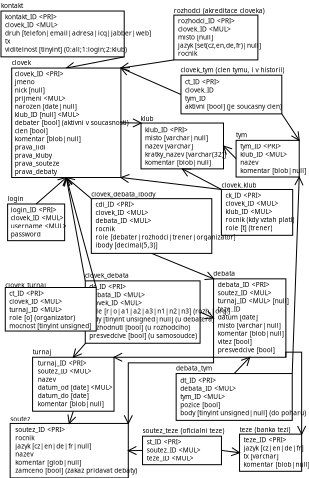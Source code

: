 <?xml version="1.0" encoding="UTF-8"?>
<dia:diagram xmlns:dia="http://www.lysator.liu.se/~alla/dia/">
  <dia:layer name="Background" visible="true">
    <dia:object type="Standard - Line" version="0" id="O0">
      <dia:attribute name="obj_pos">
        <dia:point val="3.325,4.8"/>
      </dia:attribute>
      <dia:attribute name="obj_bb">
        <dia:rectangle val="-2.898,1.468;3.325,4.8"/>
      </dia:attribute>
      <dia:attribute name="conn_endpoints">
        <dia:point val="3.325,4.8"/>
        <dia:point val="-2.575,2.2"/>
      </dia:attribute>
      <dia:attribute name="numcp">
        <dia:int val="1"/>
      </dia:attribute>
      <dia:attribute name="line_width">
        <dia:real val="0"/>
      </dia:attribute>
      <dia:attribute name="end_arrow">
        <dia:enum val="1"/>
      </dia:attribute>
      <dia:attribute name="end_arrow_length">
        <dia:real val="0.8"/>
      </dia:attribute>
      <dia:attribute name="end_arrow_width">
        <dia:real val="0.8"/>
      </dia:attribute>
      <dia:connections>
        <dia:connection handle="0" to="O49" connection="3"/>
        <dia:connection handle="1" to="O69" connection="2"/>
      </dia:connections>
    </dia:object>
    <dia:group>
      <dia:object type="Standard - Text" version="0" id="O1">
        <dia:attribute name="obj_pos">
          <dia:point val="6.5,22.6"/>
        </dia:attribute>
        <dia:attribute name="obj_bb">
          <dia:rectangle val="6.5,22;8.75,22.95"/>
        </dia:attribute>
        <dia:attribute name="text">
          <dia:composite type="text">
            <dia:attribute name="string">
              <dia:string>#debata#</dia:string>
            </dia:attribute>
            <dia:attribute name="font">
              <dia:font family="sans" style="0" name="Helvetica"/>
            </dia:attribute>
            <dia:attribute name="height">
              <dia:real val="0.8"/>
            </dia:attribute>
            <dia:attribute name="pos">
              <dia:point val="6.5,22.6"/>
            </dia:attribute>
            <dia:attribute name="color">
              <dia:color val="#000000"/>
            </dia:attribute>
            <dia:attribute name="alignment">
              <dia:enum val="0"/>
            </dia:attribute>
          </dia:composite>
        </dia:attribute>
      </dia:object>
      <dia:object type="Standard - Box" version="0" id="O2">
        <dia:attribute name="obj_pos">
          <dia:point val="6.525,22.9"/>
        </dia:attribute>
        <dia:attribute name="obj_bb">
          <dia:rectangle val="6.5,22.875;13.65,30.625"/>
        </dia:attribute>
        <dia:attribute name="elem_corner">
          <dia:point val="6.525,22.9"/>
        </dia:attribute>
        <dia:attribute name="elem_width">
          <dia:real val="7.1"/>
        </dia:attribute>
        <dia:attribute name="elem_height">
          <dia:real val="7.7"/>
        </dia:attribute>
        <dia:attribute name="border_width">
          <dia:real val="0.05"/>
        </dia:attribute>
        <dia:attribute name="show_background">
          <dia:boolean val="true"/>
        </dia:attribute>
      </dia:object>
      <dia:object type="Standard - Text" version="0" id="O3">
        <dia:attribute name="obj_pos">
          <dia:point val="6.5,24"/>
        </dia:attribute>
        <dia:attribute name="obj_bb">
          <dia:rectangle val="6.5,23.4;6.5,24.35"/>
        </dia:attribute>
        <dia:attribute name="text">
          <dia:composite type="text">
            <dia:attribute name="string">
              <dia:string>##</dia:string>
            </dia:attribute>
            <dia:attribute name="font">
              <dia:font family="sans" style="0" name="Helvetica"/>
            </dia:attribute>
            <dia:attribute name="height">
              <dia:real val="0.8"/>
            </dia:attribute>
            <dia:attribute name="pos">
              <dia:point val="6.5,24"/>
            </dia:attribute>
            <dia:attribute name="color">
              <dia:color val="#000000"/>
            </dia:attribute>
            <dia:attribute name="alignment">
              <dia:enum val="0"/>
            </dia:attribute>
          </dia:composite>
        </dia:attribute>
      </dia:object>
      <dia:object type="Standard - Text" version="0" id="O4">
        <dia:attribute name="obj_pos">
          <dia:point val="6.925,23.7"/>
        </dia:attribute>
        <dia:attribute name="obj_bb">
          <dia:rectangle val="6.925,23.1;13.925,30.45"/>
        </dia:attribute>
        <dia:attribute name="text">
          <dia:composite type="text">
            <dia:attribute name="string">
              <dia:string>#debata_ID &lt;PRI&gt;
soutez_ID &lt;MUL&gt;
turnaj_ID &lt;MUL&gt; [null]
teze_ID
datum [date]
misto [varchar|null]
komentar [blob|null]
vitez [bool]
presvedcive [bool]#</dia:string>
            </dia:attribute>
            <dia:attribute name="font">
              <dia:font family="sans" style="0" name="Helvetica"/>
            </dia:attribute>
            <dia:attribute name="height">
              <dia:real val="0.8"/>
            </dia:attribute>
            <dia:attribute name="pos">
              <dia:point val="6.925,23.7"/>
            </dia:attribute>
            <dia:attribute name="color">
              <dia:color val="#000000"/>
            </dia:attribute>
            <dia:attribute name="alignment">
              <dia:enum val="0"/>
            </dia:attribute>
          </dia:composite>
        </dia:attribute>
      </dia:object>
    </dia:group>
    <dia:object type="Standard - Line" version="0" id="O5">
      <dia:attribute name="obj_pos">
        <dia:point val="-6.075,23.1"/>
      </dia:attribute>
      <dia:attribute name="obj_bb">
        <dia:rectangle val="-8.724,12.806;-6.075,23.1"/>
      </dia:attribute>
      <dia:attribute name="conn_endpoints">
        <dia:point val="-6.075,23.1"/>
        <dia:point val="-7.938,12.95"/>
      </dia:attribute>
      <dia:attribute name="numcp">
        <dia:int val="1"/>
      </dia:attribute>
      <dia:attribute name="line_width">
        <dia:real val="0"/>
      </dia:attribute>
      <dia:attribute name="end_arrow">
        <dia:enum val="1"/>
      </dia:attribute>
      <dia:attribute name="end_arrow_length">
        <dia:real val="0.8"/>
      </dia:attribute>
      <dia:attribute name="end_arrow_width">
        <dia:real val="0.8"/>
      </dia:attribute>
      <dia:connections>
        <dia:connection handle="0" to="O53" connection="0"/>
        <dia:connection handle="1" to="O69" connection="6"/>
      </dia:connections>
    </dia:object>
    <dia:object type="Standard - Line" version="0" id="O6">
      <dia:attribute name="obj_pos">
        <dia:point val="5.2,26.163"/>
      </dia:attribute>
      <dia:attribute name="obj_bb">
        <dia:rectangle val="5.2,26.019;6.849,27.481"/>
      </dia:attribute>
      <dia:attribute name="conn_endpoints">
        <dia:point val="5.2,26.163"/>
        <dia:point val="6.525,26.75"/>
      </dia:attribute>
      <dia:attribute name="numcp">
        <dia:int val="1"/>
      </dia:attribute>
      <dia:attribute name="line_width">
        <dia:real val="0"/>
      </dia:attribute>
      <dia:attribute name="end_arrow">
        <dia:enum val="1"/>
      </dia:attribute>
      <dia:attribute name="end_arrow_length">
        <dia:real val="0.8"/>
      </dia:attribute>
      <dia:attribute name="end_arrow_width">
        <dia:real val="0.8"/>
      </dia:attribute>
      <dia:connections>
        <dia:connection handle="0" to="O53" connection="4"/>
        <dia:connection handle="1" to="O2" connection="3"/>
      </dia:connections>
    </dia:object>
    <dia:object type="Standard - Line" version="0" id="O7">
      <dia:attribute name="obj_pos">
        <dia:point val="8.55,32.2"/>
      </dia:attribute>
      <dia:attribute name="obj_bb">
        <dia:rectangle val="8.55,30.048;10.654,32.2"/>
      </dia:attribute>
      <dia:attribute name="conn_endpoints">
        <dia:point val="8.55,32.2"/>
        <dia:point val="10.075,30.6"/>
      </dia:attribute>
      <dia:attribute name="numcp">
        <dia:int val="1"/>
      </dia:attribute>
      <dia:attribute name="line_width">
        <dia:real val="0"/>
      </dia:attribute>
      <dia:attribute name="end_arrow">
        <dia:enum val="1"/>
      </dia:attribute>
      <dia:attribute name="end_arrow_length">
        <dia:real val="0.8"/>
      </dia:attribute>
      <dia:attribute name="end_arrow_width">
        <dia:real val="0.8"/>
      </dia:attribute>
      <dia:connections>
        <dia:connection handle="0" to="O56" connection="1"/>
        <dia:connection handle="1" to="O2" connection="6"/>
      </dia:connections>
    </dia:object>
    <dia:group>
      <dia:object type="Standard - Text" version="0" id="O8">
        <dia:attribute name="obj_pos">
          <dia:point val="-0.65,7.4"/>
        </dia:attribute>
        <dia:attribute name="obj_bb">
          <dia:rectangle val="-0.65,6.8;0.65,7.75"/>
        </dia:attribute>
        <dia:attribute name="text">
          <dia:composite type="text">
            <dia:attribute name="string">
              <dia:string>#klub#</dia:string>
            </dia:attribute>
            <dia:attribute name="font">
              <dia:font family="sans" style="0" name="Helvetica"/>
            </dia:attribute>
            <dia:attribute name="height">
              <dia:real val="0.8"/>
            </dia:attribute>
            <dia:attribute name="pos">
              <dia:point val="-0.65,7.4"/>
            </dia:attribute>
            <dia:attribute name="color">
              <dia:color val="#000000"/>
            </dia:attribute>
            <dia:attribute name="alignment">
              <dia:enum val="0"/>
            </dia:attribute>
          </dia:composite>
        </dia:attribute>
      </dia:object>
      <dia:object type="Standard - Box" version="0" id="O9">
        <dia:attribute name="obj_pos">
          <dia:point val="-0.6,7.6"/>
        </dia:attribute>
        <dia:attribute name="obj_bb">
          <dia:rectangle val="-0.625,7.575;7.525,12.125"/>
        </dia:attribute>
        <dia:attribute name="elem_corner">
          <dia:point val="-0.6,7.6"/>
        </dia:attribute>
        <dia:attribute name="elem_width">
          <dia:real val="8.1"/>
        </dia:attribute>
        <dia:attribute name="elem_height">
          <dia:real val="4.5"/>
        </dia:attribute>
        <dia:attribute name="border_width">
          <dia:real val="0.05"/>
        </dia:attribute>
        <dia:attribute name="show_background">
          <dia:boolean val="true"/>
        </dia:attribute>
      </dia:object>
      <dia:object type="Standard - Text" version="0" id="O10">
        <dia:attribute name="obj_pos">
          <dia:point val="-0.2,8.5"/>
        </dia:attribute>
        <dia:attribute name="obj_bb">
          <dia:rectangle val="-0.2,7.9;8.1,12.05"/>
        </dia:attribute>
        <dia:attribute name="text">
          <dia:composite type="text">
            <dia:attribute name="string">
              <dia:string>#klub_ID &lt;PRI&gt;
misto [varchar|null]
nazev [varchar]
kratky_nazev [varchar(32)]
komentar [blob|null]#</dia:string>
            </dia:attribute>
            <dia:attribute name="font">
              <dia:font family="sans" style="0" name="Helvetica"/>
            </dia:attribute>
            <dia:attribute name="height">
              <dia:real val="0.8"/>
            </dia:attribute>
            <dia:attribute name="pos">
              <dia:point val="-0.2,8.5"/>
            </dia:attribute>
            <dia:attribute name="color">
              <dia:color val="#000000"/>
            </dia:attribute>
            <dia:attribute name="alignment">
              <dia:enum val="0"/>
            </dia:attribute>
          </dia:composite>
        </dia:attribute>
      </dia:object>
    </dia:group>
    <dia:object type="Standard - Line" version="0" id="O11">
      <dia:attribute name="obj_pos">
        <dia:point val="-2.575,7.575"/>
      </dia:attribute>
      <dia:attribute name="obj_bb">
        <dia:rectangle val="-2.575,6.8;-0.59,8.4"/>
      </dia:attribute>
      <dia:attribute name="conn_endpoints">
        <dia:point val="-2.575,7.575"/>
        <dia:point val="-0.6,7.6"/>
      </dia:attribute>
      <dia:attribute name="numcp">
        <dia:int val="1"/>
      </dia:attribute>
      <dia:attribute name="line_width">
        <dia:real val="0"/>
      </dia:attribute>
      <dia:attribute name="end_arrow">
        <dia:enum val="1"/>
      </dia:attribute>
      <dia:attribute name="end_arrow_length">
        <dia:real val="0.8"/>
      </dia:attribute>
      <dia:attribute name="end_arrow_width">
        <dia:real val="0.8"/>
      </dia:attribute>
      <dia:connections>
        <dia:connection handle="0" to="O69" connection="4"/>
        <dia:connection handle="1" to="O9" connection="0"/>
      </dia:connections>
    </dia:object>
    <dia:group>
      <dia:object type="Standard - Text" version="0" id="O12">
        <dia:attribute name="obj_pos">
          <dia:point val="2.625,-3.2"/>
        </dia:attribute>
        <dia:attribute name="obj_bb">
          <dia:rectangle val="2.625,-3.8;11.825,-2.85"/>
        </dia:attribute>
        <dia:attribute name="text">
          <dia:composite type="text">
            <dia:attribute name="string">
              <dia:string>#rozhodci (akreditace cloveka)#</dia:string>
            </dia:attribute>
            <dia:attribute name="font">
              <dia:font family="sans" style="0" name="Helvetica"/>
            </dia:attribute>
            <dia:attribute name="height">
              <dia:real val="0.8"/>
            </dia:attribute>
            <dia:attribute name="pos">
              <dia:point val="2.625,-3.2"/>
            </dia:attribute>
            <dia:attribute name="color">
              <dia:color val="#000000"/>
            </dia:attribute>
            <dia:attribute name="alignment">
              <dia:enum val="0"/>
            </dia:attribute>
          </dia:composite>
        </dia:attribute>
      </dia:object>
      <dia:object type="Standard - Box" version="0" id="O13">
        <dia:attribute name="obj_pos">
          <dia:point val="2.625,-3"/>
        </dia:attribute>
        <dia:attribute name="obj_bb">
          <dia:rectangle val="2.625,-3;10.875,1.4"/>
        </dia:attribute>
        <dia:attribute name="elem_corner">
          <dia:point val="2.625,-3"/>
        </dia:attribute>
        <dia:attribute name="elem_width">
          <dia:real val="8.25"/>
        </dia:attribute>
        <dia:attribute name="elem_height">
          <dia:real val="4.4"/>
        </dia:attribute>
        <dia:attribute name="border_width">
          <dia:real val="0"/>
        </dia:attribute>
        <dia:attribute name="show_background">
          <dia:boolean val="true"/>
        </dia:attribute>
      </dia:object>
      <dia:object type="Standard - Text" version="0" id="O14">
        <dia:attribute name="obj_pos">
          <dia:point val="3.025,-2.2"/>
        </dia:attribute>
        <dia:attribute name="obj_bb">
          <dia:rectangle val="3.025,-2.8;11.225,1.35"/>
        </dia:attribute>
        <dia:attribute name="text">
          <dia:composite type="text">
            <dia:attribute name="string">
              <dia:string>#rozhodci_ID &lt;PRI&gt;
clovek_ID &lt;MUL&gt;
misto [null]
jazyk [set(cz,en,de,fr)|null]
rocnik#</dia:string>
            </dia:attribute>
            <dia:attribute name="font">
              <dia:font family="sans" style="0" name="Helvetica"/>
            </dia:attribute>
            <dia:attribute name="height">
              <dia:real val="0.8"/>
            </dia:attribute>
            <dia:attribute name="pos">
              <dia:point val="3.025,-2.2"/>
            </dia:attribute>
            <dia:attribute name="color">
              <dia:color val="#000000"/>
            </dia:attribute>
            <dia:attribute name="alignment">
              <dia:enum val="0"/>
            </dia:attribute>
          </dia:composite>
        </dia:attribute>
      </dia:object>
    </dia:group>
    <dia:object type="Standard - Line" version="0" id="O15">
      <dia:attribute name="obj_pos">
        <dia:point val="2.625,1.4"/>
      </dia:attribute>
      <dia:attribute name="obj_bb">
        <dia:rectangle val="-2.697,1.4;2.625,2.991"/>
      </dia:attribute>
      <dia:attribute name="conn_endpoints">
        <dia:point val="2.625,1.4"/>
        <dia:point val="-2.575,2.2"/>
      </dia:attribute>
      <dia:attribute name="numcp">
        <dia:int val="1"/>
      </dia:attribute>
      <dia:attribute name="line_width">
        <dia:real val="0"/>
      </dia:attribute>
      <dia:attribute name="end_arrow">
        <dia:enum val="1"/>
      </dia:attribute>
      <dia:attribute name="end_arrow_length">
        <dia:real val="0.8"/>
      </dia:attribute>
      <dia:attribute name="end_arrow_width">
        <dia:real val="0.8"/>
      </dia:attribute>
      <dia:connections>
        <dia:connection handle="0" to="O13" connection="5"/>
        <dia:connection handle="1" to="O69" connection="2"/>
      </dia:connections>
    </dia:object>
    <dia:group>
      <dia:object type="Standard - Text" version="0" id="O16">
        <dia:attribute name="obj_pos">
          <dia:point val="-13.45,36.9"/>
        </dia:attribute>
        <dia:attribute name="obj_bb">
          <dia:rectangle val="-13.45,36.3;-11.4,37.25"/>
        </dia:attribute>
        <dia:attribute name="text">
          <dia:composite type="text">
            <dia:attribute name="string">
              <dia:string>#soutez#</dia:string>
            </dia:attribute>
            <dia:attribute name="font">
              <dia:font family="sans" style="0" name="Helvetica"/>
            </dia:attribute>
            <dia:attribute name="height">
              <dia:real val="0.8"/>
            </dia:attribute>
            <dia:attribute name="pos">
              <dia:point val="-13.45,36.9"/>
            </dia:attribute>
            <dia:attribute name="color">
              <dia:color val="#000000"/>
            </dia:attribute>
            <dia:attribute name="alignment">
              <dia:enum val="0"/>
            </dia:attribute>
          </dia:composite>
        </dia:attribute>
      </dia:object>
      <dia:object type="Standard - Box" version="0" id="O17">
        <dia:attribute name="obj_pos">
          <dia:point val="-13.45,37.1"/>
        </dia:attribute>
        <dia:attribute name="obj_bb">
          <dia:rectangle val="-13.45,37.1;-1.85,42.45"/>
        </dia:attribute>
        <dia:attribute name="elem_corner">
          <dia:point val="-13.45,37.1"/>
        </dia:attribute>
        <dia:attribute name="elem_width">
          <dia:real val="11.6"/>
        </dia:attribute>
        <dia:attribute name="elem_height">
          <dia:real val="5.35"/>
        </dia:attribute>
        <dia:attribute name="border_width">
          <dia:real val="0"/>
        </dia:attribute>
        <dia:attribute name="show_background">
          <dia:boolean val="true"/>
        </dia:attribute>
      </dia:object>
      <dia:object type="Standard - Text" version="0" id="O18">
        <dia:attribute name="obj_pos">
          <dia:point val="-12.95,37.95"/>
        </dia:attribute>
        <dia:attribute name="obj_bb">
          <dia:rectangle val="-12.95,37.35;-0.7,42.3"/>
        </dia:attribute>
        <dia:attribute name="text">
          <dia:composite type="text">
            <dia:attribute name="string">
              <dia:string>#soutez_ID &lt;PRI&gt;
rocnik
jazyk [cz|en|de|fr|null]
nazev
komentar [glob|null]
zamceno [bool] (zakaz pridavat debaty)#</dia:string>
            </dia:attribute>
            <dia:attribute name="font">
              <dia:font family="sans" style="0" name="Helvetica"/>
            </dia:attribute>
            <dia:attribute name="height">
              <dia:real val="0.8"/>
            </dia:attribute>
            <dia:attribute name="pos">
              <dia:point val="-12.95,37.95"/>
            </dia:attribute>
            <dia:attribute name="color">
              <dia:color val="#000000"/>
            </dia:attribute>
            <dia:attribute name="alignment">
              <dia:enum val="0"/>
            </dia:attribute>
          </dia:composite>
        </dia:attribute>
      </dia:object>
    </dia:group>
    <dia:object type="Standard - Line" version="0" id="O19">
      <dia:attribute name="obj_pos">
        <dia:point val="-0.45,39.75"/>
      </dia:attribute>
      <dia:attribute name="obj_bb">
        <dia:rectangle val="-1.864,38.975;-0.45,40.575"/>
      </dia:attribute>
      <dia:attribute name="conn_endpoints">
        <dia:point val="-0.45,39.75"/>
        <dia:point val="-1.85,39.775"/>
      </dia:attribute>
      <dia:attribute name="numcp">
        <dia:int val="1"/>
      </dia:attribute>
      <dia:attribute name="line_width">
        <dia:real val="0"/>
      </dia:attribute>
      <dia:attribute name="end_arrow">
        <dia:enum val="1"/>
      </dia:attribute>
      <dia:attribute name="end_arrow_length">
        <dia:real val="0.8"/>
      </dia:attribute>
      <dia:attribute name="end_arrow_width">
        <dia:real val="0.8"/>
      </dia:attribute>
      <dia:connections>
        <dia:connection handle="0" to="O47" connection="3"/>
        <dia:connection handle="1" to="O17" connection="4"/>
      </dia:connections>
    </dia:object>
    <dia:group>
      <dia:object type="Standard - Text" version="0" id="O20">
        <dia:attribute name="obj_pos">
          <dia:point val="9.075,37.95"/>
        </dia:attribute>
        <dia:attribute name="obj_bb">
          <dia:rectangle val="9.075,37.35;14.275,38.3"/>
        </dia:attribute>
        <dia:attribute name="text">
          <dia:composite type="text">
            <dia:attribute name="string">
              <dia:string>#teze (banka tezi)#</dia:string>
            </dia:attribute>
            <dia:attribute name="font">
              <dia:font family="sans" style="0" name="Helvetica"/>
            </dia:attribute>
            <dia:attribute name="height">
              <dia:real val="0.8"/>
            </dia:attribute>
            <dia:attribute name="pos">
              <dia:point val="9.075,37.95"/>
            </dia:attribute>
            <dia:attribute name="color">
              <dia:color val="#000000"/>
            </dia:attribute>
            <dia:attribute name="alignment">
              <dia:enum val="0"/>
            </dia:attribute>
          </dia:composite>
        </dia:attribute>
      </dia:object>
      <dia:object type="Standard - Box" version="0" id="O21">
        <dia:attribute name="obj_pos">
          <dia:point val="9.075,38.15"/>
        </dia:attribute>
        <dia:attribute name="obj_bb">
          <dia:rectangle val="9.075,38.15;15.175,41.8"/>
        </dia:attribute>
        <dia:attribute name="elem_corner">
          <dia:point val="9.075,38.15"/>
        </dia:attribute>
        <dia:attribute name="elem_width">
          <dia:real val="6.1"/>
        </dia:attribute>
        <dia:attribute name="elem_height">
          <dia:real val="3.65"/>
        </dia:attribute>
        <dia:attribute name="border_width">
          <dia:real val="0"/>
        </dia:attribute>
        <dia:attribute name="show_background">
          <dia:boolean val="true"/>
        </dia:attribute>
      </dia:object>
      <dia:object type="Standard - Text" version="0" id="O22">
        <dia:attribute name="obj_pos">
          <dia:point val="9.475,38.95"/>
        </dia:attribute>
        <dia:attribute name="obj_bb">
          <dia:rectangle val="9.475,38.35;15.825,41.7"/>
        </dia:attribute>
        <dia:attribute name="text">
          <dia:composite type="text">
            <dia:attribute name="string">
              <dia:string>#teze_ID &lt;PRI&gt;
jazyk [cz|en|de|fr]
tx [varchar]
komentar [blob|null]#</dia:string>
            </dia:attribute>
            <dia:attribute name="font">
              <dia:font family="sans" style="0" name="Helvetica"/>
            </dia:attribute>
            <dia:attribute name="height">
              <dia:real val="0.8"/>
            </dia:attribute>
            <dia:attribute name="pos">
              <dia:point val="9.475,38.95"/>
            </dia:attribute>
            <dia:attribute name="color">
              <dia:color val="#000000"/>
            </dia:attribute>
            <dia:attribute name="alignment">
              <dia:enum val="0"/>
            </dia:attribute>
          </dia:composite>
        </dia:attribute>
      </dia:object>
    </dia:group>
    <dia:object type="Standard - Line" version="0" id="O23">
      <dia:attribute name="obj_pos">
        <dia:point val="7.3,39.75"/>
      </dia:attribute>
      <dia:attribute name="obj_bb">
        <dia:rectangle val="7.3,39.181;9.176,40.769"/>
      </dia:attribute>
      <dia:attribute name="conn_endpoints">
        <dia:point val="7.3,39.75"/>
        <dia:point val="9.075,39.975"/>
      </dia:attribute>
      <dia:attribute name="numcp">
        <dia:int val="1"/>
      </dia:attribute>
      <dia:attribute name="line_width">
        <dia:real val="0"/>
      </dia:attribute>
      <dia:attribute name="end_arrow">
        <dia:enum val="1"/>
      </dia:attribute>
      <dia:attribute name="end_arrow_length">
        <dia:real val="0.8"/>
      </dia:attribute>
      <dia:attribute name="end_arrow_width">
        <dia:real val="0.8"/>
      </dia:attribute>
      <dia:connections>
        <dia:connection handle="0" to="O47" connection="4"/>
        <dia:connection handle="1" to="O21" connection="3"/>
      </dia:connections>
    </dia:object>
    <dia:group>
      <dia:object type="Standard - Text" version="0" id="O24">
        <dia:attribute name="obj_pos">
          <dia:point val="8.736,9"/>
        </dia:attribute>
        <dia:attribute name="obj_bb">
          <dia:rectangle val="8.736,8.4;9.836,9.35"/>
        </dia:attribute>
        <dia:attribute name="text">
          <dia:composite type="text">
            <dia:attribute name="string">
              <dia:string>#tym#</dia:string>
            </dia:attribute>
            <dia:attribute name="font">
              <dia:font family="sans" style="0" name="Helvetica"/>
            </dia:attribute>
            <dia:attribute name="height">
              <dia:real val="0.8"/>
            </dia:attribute>
            <dia:attribute name="pos">
              <dia:point val="8.736,9"/>
            </dia:attribute>
            <dia:attribute name="color">
              <dia:color val="#000000"/>
            </dia:attribute>
            <dia:attribute name="alignment">
              <dia:enum val="0"/>
            </dia:attribute>
          </dia:composite>
        </dia:attribute>
      </dia:object>
      <dia:object type="Standard - Box" version="0" id="O25">
        <dia:attribute name="obj_pos">
          <dia:point val="8.736,9.3"/>
        </dia:attribute>
        <dia:attribute name="obj_bb">
          <dia:rectangle val="8.736,9.3;14.936,12.9"/>
        </dia:attribute>
        <dia:attribute name="elem_corner">
          <dia:point val="8.736,9.3"/>
        </dia:attribute>
        <dia:attribute name="elem_width">
          <dia:real val="6.2"/>
        </dia:attribute>
        <dia:attribute name="elem_height">
          <dia:real val="3.6"/>
        </dia:attribute>
        <dia:attribute name="border_width">
          <dia:real val="0"/>
        </dia:attribute>
        <dia:attribute name="show_background">
          <dia:boolean val="true"/>
        </dia:attribute>
      </dia:object>
      <dia:object type="Standard - Text" version="0" id="O26">
        <dia:attribute name="obj_pos">
          <dia:point val="9.136,10.1"/>
        </dia:attribute>
        <dia:attribute name="obj_bb">
          <dia:rectangle val="9.136,9.5;15.486,12.85"/>
        </dia:attribute>
        <dia:attribute name="text">
          <dia:composite type="text">
            <dia:attribute name="string">
              <dia:string>#tym_ID &lt;PRI&gt;
klub_ID &lt;MUL&gt;
nazev
komentar [blob|null]#</dia:string>
            </dia:attribute>
            <dia:attribute name="font">
              <dia:font family="sans" style="0" name="Helvetica"/>
            </dia:attribute>
            <dia:attribute name="height">
              <dia:real val="0.8"/>
            </dia:attribute>
            <dia:attribute name="pos">
              <dia:point val="9.136,10.1"/>
            </dia:attribute>
            <dia:attribute name="color">
              <dia:color val="#000000"/>
            </dia:attribute>
            <dia:attribute name="alignment">
              <dia:enum val="0"/>
            </dia:attribute>
          </dia:composite>
        </dia:attribute>
      </dia:object>
    </dia:group>
    <dia:object type="Standard - Line" version="0" id="O27">
      <dia:attribute name="obj_pos">
        <dia:point val="13.225,6.7"/>
      </dia:attribute>
      <dia:attribute name="obj_bb">
        <dia:rectangle val="13.225,6.7;15.604,9.74"/>
      </dia:attribute>
      <dia:attribute name="conn_endpoints">
        <dia:point val="13.225,6.7"/>
        <dia:point val="14.936,9.3"/>
      </dia:attribute>
      <dia:attribute name="numcp">
        <dia:int val="1"/>
      </dia:attribute>
      <dia:attribute name="line_width">
        <dia:real val="0"/>
      </dia:attribute>
      <dia:attribute name="end_arrow">
        <dia:enum val="1"/>
      </dia:attribute>
      <dia:attribute name="end_arrow_length">
        <dia:real val="0.8"/>
      </dia:attribute>
      <dia:attribute name="end_arrow_width">
        <dia:real val="0.8"/>
      </dia:attribute>
      <dia:connections>
        <dia:connection handle="0" to="O49" connection="7"/>
        <dia:connection handle="1" to="O25" connection="2"/>
      </dia:connections>
    </dia:object>
    <dia:object type="Standard - Line" version="0" id="O28">
      <dia:attribute name="obj_pos">
        <dia:point val="14.25,32.2"/>
      </dia:attribute>
      <dia:attribute name="obj_bb">
        <dia:rectangle val="14.136,12.872;15.735,32.2"/>
      </dia:attribute>
      <dia:attribute name="conn_endpoints">
        <dia:point val="14.25,32.2"/>
        <dia:point val="14.936,12.9"/>
      </dia:attribute>
      <dia:attribute name="numcp">
        <dia:int val="1"/>
      </dia:attribute>
      <dia:attribute name="line_width">
        <dia:real val="0"/>
      </dia:attribute>
      <dia:attribute name="end_arrow">
        <dia:enum val="1"/>
      </dia:attribute>
      <dia:attribute name="end_arrow_length">
        <dia:real val="0.8"/>
      </dia:attribute>
      <dia:attribute name="end_arrow_width">
        <dia:real val="0.8"/>
      </dia:attribute>
      <dia:connections>
        <dia:connection handle="0" to="O56" connection="2"/>
        <dia:connection handle="1" to="O25" connection="7"/>
      </dia:connections>
    </dia:object>
    <dia:object type="Standard - Line" version="0" id="O29">
      <dia:attribute name="obj_pos">
        <dia:point val="8.736,11.1"/>
      </dia:attribute>
      <dia:attribute name="obj_bb">
        <dia:rectangle val="6.931,9.288;8.736,11.1"/>
      </dia:attribute>
      <dia:attribute name="conn_endpoints">
        <dia:point val="8.736,11.1"/>
        <dia:point val="7.5,9.85"/>
      </dia:attribute>
      <dia:attribute name="numcp">
        <dia:int val="1"/>
      </dia:attribute>
      <dia:attribute name="line_width">
        <dia:real val="0"/>
      </dia:attribute>
      <dia:attribute name="end_arrow">
        <dia:enum val="1"/>
      </dia:attribute>
      <dia:attribute name="end_arrow_length">
        <dia:real val="0.8"/>
      </dia:attribute>
      <dia:attribute name="end_arrow_width">
        <dia:real val="0.8"/>
      </dia:attribute>
      <dia:connections>
        <dia:connection handle="0" to="O25" connection="3"/>
        <dia:connection handle="1" to="O9" connection="4"/>
      </dia:connections>
    </dia:object>
    <dia:object type="Standard - Line" version="0" id="O30">
      <dia:attribute name="obj_pos">
        <dia:point val="-2.25,1.1"/>
      </dia:attribute>
      <dia:attribute name="obj_bb">
        <dia:rectangle val="-8.089,1.1;-2.25,2.985"/>
      </dia:attribute>
      <dia:attribute name="conn_endpoints">
        <dia:point val="-2.25,1.1"/>
        <dia:point val="-7.938,2.2"/>
      </dia:attribute>
      <dia:attribute name="numcp">
        <dia:int val="1"/>
      </dia:attribute>
      <dia:attribute name="line_width">
        <dia:real val="0"/>
      </dia:attribute>
      <dia:attribute name="end_arrow">
        <dia:enum val="1"/>
      </dia:attribute>
      <dia:attribute name="end_arrow_length">
        <dia:real val="0.8"/>
      </dia:attribute>
      <dia:attribute name="end_arrow_width">
        <dia:real val="0.8"/>
      </dia:attribute>
      <dia:connections>
        <dia:connection handle="0" to="O32" connection="7"/>
        <dia:connection handle="1" to="O69" connection="1"/>
      </dia:connections>
    </dia:object>
    <dia:group>
      <dia:object type="Standard - Text" version="0" id="O31">
        <dia:attribute name="obj_pos">
          <dia:point val="-14.35,-3.7"/>
        </dia:attribute>
        <dia:attribute name="obj_bb">
          <dia:rectangle val="-14.35,-4.3;-11.95,-3.35"/>
        </dia:attribute>
        <dia:attribute name="text">
          <dia:composite type="text">
            <dia:attribute name="string">
              <dia:string>#kontakt#</dia:string>
            </dia:attribute>
            <dia:attribute name="font">
              <dia:font family="sans" style="0" name="Helvetica"/>
            </dia:attribute>
            <dia:attribute name="height">
              <dia:real val="0.8"/>
            </dia:attribute>
            <dia:attribute name="pos">
              <dia:point val="-14.35,-3.7"/>
            </dia:attribute>
            <dia:attribute name="color">
              <dia:color val="#000000"/>
            </dia:attribute>
            <dia:attribute name="alignment">
              <dia:enum val="0"/>
            </dia:attribute>
          </dia:composite>
        </dia:attribute>
      </dia:object>
      <dia:object type="Standard - Box" version="0" id="O32">
        <dia:attribute name="obj_pos">
          <dia:point val="-14.35,-3.4"/>
        </dia:attribute>
        <dia:attribute name="obj_bb">
          <dia:rectangle val="-14.35,-3.4;-2.25,1.1"/>
        </dia:attribute>
        <dia:attribute name="elem_corner">
          <dia:point val="-14.35,-3.4"/>
        </dia:attribute>
        <dia:attribute name="elem_width">
          <dia:real val="12.1"/>
        </dia:attribute>
        <dia:attribute name="elem_height">
          <dia:real val="4.5"/>
        </dia:attribute>
        <dia:attribute name="border_width">
          <dia:real val="0"/>
        </dia:attribute>
        <dia:attribute name="show_background">
          <dia:boolean val="true"/>
        </dia:attribute>
      </dia:object>
      <dia:object type="Standard - Text" version="0" id="O33">
        <dia:attribute name="obj_pos">
          <dia:point val="-13.95,-2.6"/>
        </dia:attribute>
        <dia:attribute name="obj_bb">
          <dia:rectangle val="-13.95,-3.2;-0.6,0.95"/>
        </dia:attribute>
        <dia:attribute name="text">
          <dia:composite type="text">
            <dia:attribute name="string">
              <dia:string>#kontakt_ID &lt;PRI&gt;
clovek_ID &lt;MUL&gt;
druh [telefon|email|adresa|icq|jabber|web]
tx
viditelnost [tinyint] (0:all;1:login;2:klub)#</dia:string>
            </dia:attribute>
            <dia:attribute name="font">
              <dia:font family="sans" style="0" name="Helvetica"/>
            </dia:attribute>
            <dia:attribute name="height">
              <dia:real val="0.8"/>
            </dia:attribute>
            <dia:attribute name="pos">
              <dia:point val="-13.95,-2.6"/>
            </dia:attribute>
            <dia:attribute name="color">
              <dia:color val="#000000"/>
            </dia:attribute>
            <dia:attribute name="alignment">
              <dia:enum val="0"/>
            </dia:attribute>
          </dia:composite>
        </dia:attribute>
      </dia:object>
    </dia:group>
    <dia:group>
      <dia:object type="Standard - Box" version="0" id="O34">
        <dia:attribute name="obj_pos">
          <dia:point val="-11.25,30.6"/>
        </dia:attribute>
        <dia:attribute name="obj_bb">
          <dia:rectangle val="-11.25,30.6;-3.25,35.9"/>
        </dia:attribute>
        <dia:attribute name="elem_corner">
          <dia:point val="-11.25,30.6"/>
        </dia:attribute>
        <dia:attribute name="elem_width">
          <dia:real val="8"/>
        </dia:attribute>
        <dia:attribute name="elem_height">
          <dia:real val="5.3"/>
        </dia:attribute>
        <dia:attribute name="border_width">
          <dia:real val="0"/>
        </dia:attribute>
        <dia:attribute name="show_background">
          <dia:boolean val="true"/>
        </dia:attribute>
      </dia:object>
      <dia:object type="Standard - Text" version="0" id="O35">
        <dia:attribute name="obj_pos">
          <dia:point val="-10.75,31.4"/>
        </dia:attribute>
        <dia:attribute name="obj_bb">
          <dia:rectangle val="-10.75,30.8;-3.05,35.75"/>
        </dia:attribute>
        <dia:attribute name="text">
          <dia:composite type="text">
            <dia:attribute name="string">
              <dia:string>#turnaj_ID &lt;PRI&gt;
soutez_ID &lt;MUL&gt;
nazev
datum_od [date] &lt;MUL&gt;
datum_do [date]
komentar [blob|null]#</dia:string>
            </dia:attribute>
            <dia:attribute name="font">
              <dia:font family="sans" style="0" name="Helvetica"/>
            </dia:attribute>
            <dia:attribute name="height">
              <dia:real val="0.8"/>
            </dia:attribute>
            <dia:attribute name="pos">
              <dia:point val="-10.75,31.4"/>
            </dia:attribute>
            <dia:attribute name="color">
              <dia:color val="#000000"/>
            </dia:attribute>
            <dia:attribute name="alignment">
              <dia:enum val="0"/>
            </dia:attribute>
          </dia:composite>
        </dia:attribute>
      </dia:object>
      <dia:object type="Standard - Text" version="0" id="O36">
        <dia:attribute name="obj_pos">
          <dia:point val="-11.25,30.3"/>
        </dia:attribute>
        <dia:attribute name="obj_bb">
          <dia:rectangle val="-11.25,29.7;-9.4,30.65"/>
        </dia:attribute>
        <dia:attribute name="text">
          <dia:composite type="text">
            <dia:attribute name="string">
              <dia:string>#turnaj#</dia:string>
            </dia:attribute>
            <dia:attribute name="font">
              <dia:font family="sans" style="0" name="Helvetica"/>
            </dia:attribute>
            <dia:attribute name="height">
              <dia:real val="0.8"/>
            </dia:attribute>
            <dia:attribute name="pos">
              <dia:point val="-11.25,30.3"/>
            </dia:attribute>
            <dia:attribute name="color">
              <dia:color val="#000000"/>
            </dia:attribute>
            <dia:attribute name="alignment">
              <dia:enum val="0"/>
            </dia:attribute>
          </dia:composite>
        </dia:attribute>
      </dia:object>
    </dia:group>
    <dia:object type="Standard - Line" version="0" id="O37">
      <dia:attribute name="obj_pos">
        <dia:point val="6.525,30.6"/>
      </dia:attribute>
      <dia:attribute name="obj_bb">
        <dia:rectangle val="-3.25,29.8;6.525,31.4"/>
      </dia:attribute>
      <dia:attribute name="conn_endpoints">
        <dia:point val="6.525,30.6"/>
        <dia:point val="-3.25,30.6"/>
      </dia:attribute>
      <dia:attribute name="numcp">
        <dia:int val="1"/>
      </dia:attribute>
      <dia:attribute name="line_width">
        <dia:real val="0"/>
      </dia:attribute>
      <dia:attribute name="end_arrow">
        <dia:enum val="1"/>
      </dia:attribute>
      <dia:attribute name="end_arrow_length">
        <dia:real val="0.8"/>
      </dia:attribute>
      <dia:attribute name="end_arrow_width">
        <dia:real val="0.8"/>
      </dia:attribute>
      <dia:connections>
        <dia:connection handle="0" to="O2" connection="5"/>
        <dia:connection handle="1" to="O34" connection="2"/>
      </dia:connections>
    </dia:object>
    <dia:object type="Standard - Line" version="0" id="O38">
      <dia:attribute name="obj_pos">
        <dia:point val="-7.25,35.9"/>
      </dia:attribute>
      <dia:attribute name="obj_bb">
        <dia:rectangle val="-8.409,35.9;-6.891,37.353"/>
      </dia:attribute>
      <dia:attribute name="conn_endpoints">
        <dia:point val="-7.25,35.9"/>
        <dia:point val="-7.65,37.1"/>
      </dia:attribute>
      <dia:attribute name="numcp">
        <dia:int val="1"/>
      </dia:attribute>
      <dia:attribute name="line_width">
        <dia:real val="0"/>
      </dia:attribute>
      <dia:attribute name="end_arrow">
        <dia:enum val="1"/>
      </dia:attribute>
      <dia:attribute name="end_arrow_length">
        <dia:real val="0.8"/>
      </dia:attribute>
      <dia:attribute name="end_arrow_width">
        <dia:real val="0.8"/>
      </dia:attribute>
      <dia:connections>
        <dia:connection handle="0" to="O34" connection="6"/>
        <dia:connection handle="1" to="O17" connection="1"/>
      </dia:connections>
    </dia:object>
    <dia:object type="Standard - Line" version="0" id="O39">
      <dia:attribute name="obj_pos">
        <dia:point val="-5,28.025"/>
      </dia:attribute>
      <dia:attribute name="obj_bb">
        <dia:rectangle val="-7.852,28.025;-5,31.126"/>
      </dia:attribute>
      <dia:attribute name="conn_endpoints">
        <dia:point val="-5,28.025"/>
        <dia:point val="-7.25,30.6"/>
      </dia:attribute>
      <dia:attribute name="numcp">
        <dia:int val="1"/>
      </dia:attribute>
      <dia:attribute name="line_width">
        <dia:real val="0"/>
      </dia:attribute>
      <dia:attribute name="end_arrow">
        <dia:enum val="1"/>
      </dia:attribute>
      <dia:attribute name="end_arrow_length">
        <dia:real val="0.8"/>
      </dia:attribute>
      <dia:attribute name="end_arrow_width">
        <dia:real val="0.8"/>
      </dia:attribute>
      <dia:connections>
        <dia:connection handle="0" to="O73" connection="7"/>
        <dia:connection handle="1" to="O34" connection="1"/>
      </dia:connections>
    </dia:object>
    <dia:group>
      <dia:object type="Standard - Text" version="0" id="O40">
        <dia:attribute name="obj_pos">
          <dia:point val="7.295,13.925"/>
        </dia:attribute>
        <dia:attribute name="obj_bb">
          <dia:rectangle val="7.295,13.325;10.845,14.275"/>
        </dia:attribute>
        <dia:attribute name="text">
          <dia:composite type="text">
            <dia:attribute name="string">
              <dia:string>#clovek_klub#</dia:string>
            </dia:attribute>
            <dia:attribute name="font">
              <dia:font family="sans" style="0" name="Helvetica"/>
            </dia:attribute>
            <dia:attribute name="height">
              <dia:real val="0.8"/>
            </dia:attribute>
            <dia:attribute name="pos">
              <dia:point val="7.295,13.925"/>
            </dia:attribute>
            <dia:attribute name="color">
              <dia:color val="#000000"/>
            </dia:attribute>
            <dia:attribute name="alignment">
              <dia:enum val="0"/>
            </dia:attribute>
          </dia:composite>
        </dia:attribute>
      </dia:object>
      <dia:object type="Standard - Box" version="0" id="O41">
        <dia:attribute name="obj_pos">
          <dia:point val="7.295,14.125"/>
        </dia:attribute>
        <dia:attribute name="obj_bb">
          <dia:rectangle val="7.295,14.125;14.295,18.625"/>
        </dia:attribute>
        <dia:attribute name="elem_corner">
          <dia:point val="7.295,14.125"/>
        </dia:attribute>
        <dia:attribute name="elem_width">
          <dia:real val="7"/>
        </dia:attribute>
        <dia:attribute name="elem_height">
          <dia:real val="4.5"/>
        </dia:attribute>
        <dia:attribute name="border_width">
          <dia:real val="0"/>
        </dia:attribute>
        <dia:attribute name="show_background">
          <dia:boolean val="true"/>
        </dia:attribute>
      </dia:object>
      <dia:object type="Standard - Text" version="0" id="O42">
        <dia:attribute name="obj_pos">
          <dia:point val="7.695,14.925"/>
        </dia:attribute>
        <dia:attribute name="obj_bb">
          <dia:rectangle val="7.695,14.325;14.695,18.475"/>
        </dia:attribute>
        <dia:attribute name="text">
          <dia:composite type="text">
            <dia:attribute name="string">
              <dia:string>#ck_ID &lt;PRI&gt;
clovek_ID &lt;MUL&gt;
klub_ID &lt;MUL&gt;
rocnik (kdy vztah plati)
role [t] (trener)#</dia:string>
            </dia:attribute>
            <dia:attribute name="font">
              <dia:font family="sans" style="0" name="Helvetica"/>
            </dia:attribute>
            <dia:attribute name="height">
              <dia:real val="0.8"/>
            </dia:attribute>
            <dia:attribute name="pos">
              <dia:point val="7.695,14.925"/>
            </dia:attribute>
            <dia:attribute name="color">
              <dia:color val="#000000"/>
            </dia:attribute>
            <dia:attribute name="alignment">
              <dia:enum val="0"/>
            </dia:attribute>
          </dia:composite>
        </dia:attribute>
      </dia:object>
    </dia:group>
    <dia:object type="Standard - Line" version="0" id="O43">
      <dia:attribute name="obj_pos">
        <dia:point val="7.295,14.125"/>
      </dia:attribute>
      <dia:attribute name="obj_bb">
        <dia:rectangle val="-2.67,12.156;7.295,14.125"/>
      </dia:attribute>
      <dia:attribute name="conn_endpoints">
        <dia:point val="7.295,14.125"/>
        <dia:point val="-2.575,12.95"/>
      </dia:attribute>
      <dia:attribute name="numcp">
        <dia:int val="1"/>
      </dia:attribute>
      <dia:attribute name="line_width">
        <dia:real val="0"/>
      </dia:attribute>
      <dia:attribute name="end_arrow">
        <dia:enum val="1"/>
      </dia:attribute>
      <dia:attribute name="end_arrow_length">
        <dia:real val="0.8"/>
      </dia:attribute>
      <dia:attribute name="end_arrow_width">
        <dia:real val="0.8"/>
      </dia:attribute>
      <dia:connections>
        <dia:connection handle="0" to="O41" connection="0"/>
        <dia:connection handle="1" to="O69" connection="7"/>
      </dia:connections>
    </dia:object>
    <dia:object type="Standard - Line" version="0" id="O44">
      <dia:attribute name="obj_pos">
        <dia:point val="7.295,14.125"/>
      </dia:attribute>
      <dia:attribute name="obj_bb">
        <dia:rectangle val="3.077,11.392;7.295,14.125"/>
      </dia:attribute>
      <dia:attribute name="conn_endpoints">
        <dia:point val="7.295,14.125"/>
        <dia:point val="3.45,12.1"/>
      </dia:attribute>
      <dia:attribute name="numcp">
        <dia:int val="1"/>
      </dia:attribute>
      <dia:attribute name="line_width">
        <dia:real val="0"/>
      </dia:attribute>
      <dia:attribute name="end_arrow">
        <dia:enum val="1"/>
      </dia:attribute>
      <dia:attribute name="end_arrow_length">
        <dia:real val="0.8"/>
      </dia:attribute>
      <dia:attribute name="end_arrow_width">
        <dia:real val="0.8"/>
      </dia:attribute>
      <dia:connections>
        <dia:connection handle="0" to="O41" connection="0"/>
        <dia:connection handle="1" to="O9" connection="6"/>
      </dia:connections>
    </dia:object>
    <dia:object type="Standard - Line" version="0" id="O45">
      <dia:attribute name="obj_pos">
        <dia:point val="-5.48,15.025"/>
      </dia:attribute>
      <dia:attribute name="obj_bb">
        <dia:rectangle val="-8.454,12.339;-5.48,15.025"/>
      </dia:attribute>
      <dia:attribute name="conn_endpoints">
        <dia:point val="-5.48,15.025"/>
        <dia:point val="-7.938,12.95"/>
      </dia:attribute>
      <dia:attribute name="numcp">
        <dia:int val="1"/>
      </dia:attribute>
      <dia:attribute name="line_width">
        <dia:real val="0"/>
      </dia:attribute>
      <dia:attribute name="end_arrow">
        <dia:enum val="1"/>
      </dia:attribute>
      <dia:attribute name="end_arrow_length">
        <dia:real val="0.8"/>
      </dia:attribute>
      <dia:attribute name="end_arrow_width">
        <dia:real val="0.8"/>
      </dia:attribute>
      <dia:connections>
        <dia:connection handle="0" to="O67" connection="0"/>
        <dia:connection handle="1" to="O69" connection="6"/>
      </dia:connections>
    </dia:object>
    <dia:group>
      <dia:object type="Standard - Text" version="0" id="O46">
        <dia:attribute name="obj_pos">
          <dia:point val="-0.45,38.05"/>
        </dia:attribute>
        <dia:attribute name="obj_bb">
          <dia:rectangle val="-0.45,37.45;7.75,38.4"/>
        </dia:attribute>
        <dia:attribute name="text">
          <dia:composite type="text">
            <dia:attribute name="string">
              <dia:string>#soutez_teze (oficialni teze)#</dia:string>
            </dia:attribute>
            <dia:attribute name="font">
              <dia:font family="sans" style="0" name="Helvetica"/>
            </dia:attribute>
            <dia:attribute name="height">
              <dia:real val="0.8"/>
            </dia:attribute>
            <dia:attribute name="pos">
              <dia:point val="-0.45,38.05"/>
            </dia:attribute>
            <dia:attribute name="color">
              <dia:color val="#000000"/>
            </dia:attribute>
            <dia:attribute name="alignment">
              <dia:enum val="0"/>
            </dia:attribute>
          </dia:composite>
        </dia:attribute>
      </dia:object>
      <dia:object type="Standard - Box" version="0" id="O47">
        <dia:attribute name="obj_pos">
          <dia:point val="-0.45,38.35"/>
        </dia:attribute>
        <dia:attribute name="obj_bb">
          <dia:rectangle val="-0.45,38.35;7.3,41.15"/>
        </dia:attribute>
        <dia:attribute name="elem_corner">
          <dia:point val="-0.45,38.35"/>
        </dia:attribute>
        <dia:attribute name="elem_width">
          <dia:real val="7.75"/>
        </dia:attribute>
        <dia:attribute name="elem_height">
          <dia:real val="2.8"/>
        </dia:attribute>
        <dia:attribute name="border_width">
          <dia:real val="0"/>
        </dia:attribute>
        <dia:attribute name="show_background">
          <dia:boolean val="true"/>
        </dia:attribute>
      </dia:object>
      <dia:object type="Standard - Text" version="0" id="O48">
        <dia:attribute name="obj_pos">
          <dia:point val="-0.025,39.15"/>
        </dia:attribute>
        <dia:attribute name="obj_bb">
          <dia:rectangle val="-0.025,38.55;5.375,41.1"/>
        </dia:attribute>
        <dia:attribute name="text">
          <dia:composite type="text">
            <dia:attribute name="string">
              <dia:string>#st_ID &lt;PRI&gt;
soutez_ID &lt;MUL&gt;
teze_ID &lt;MUL&gt;#</dia:string>
            </dia:attribute>
            <dia:attribute name="font">
              <dia:font family="sans" style="0" name="Helvetica"/>
            </dia:attribute>
            <dia:attribute name="height">
              <dia:real val="0.8"/>
            </dia:attribute>
            <dia:attribute name="pos">
              <dia:point val="-0.025,39.15"/>
            </dia:attribute>
            <dia:attribute name="color">
              <dia:color val="#000000"/>
            </dia:attribute>
            <dia:attribute name="alignment">
              <dia:enum val="0"/>
            </dia:attribute>
          </dia:composite>
        </dia:attribute>
      </dia:object>
    </dia:group>
    <dia:group>
      <dia:object type="Standard - Box" version="0" id="O49">
        <dia:attribute name="obj_pos">
          <dia:point val="3.325,2.9"/>
        </dia:attribute>
        <dia:attribute name="obj_bb">
          <dia:rectangle val="3.325,2.9;13.225,6.7"/>
        </dia:attribute>
        <dia:attribute name="elem_corner">
          <dia:point val="3.325,2.9"/>
        </dia:attribute>
        <dia:attribute name="elem_width">
          <dia:real val="9.9"/>
        </dia:attribute>
        <dia:attribute name="elem_height">
          <dia:real val="3.8"/>
        </dia:attribute>
        <dia:attribute name="border_width">
          <dia:real val="0"/>
        </dia:attribute>
        <dia:attribute name="show_background">
          <dia:boolean val="true"/>
        </dia:attribute>
      </dia:object>
      <dia:object type="Standard - Text" version="0" id="O50">
        <dia:attribute name="obj_pos">
          <dia:point val="3.275,2.6"/>
        </dia:attribute>
        <dia:attribute name="obj_bb">
          <dia:rectangle val="3.275,2;13.675,2.95"/>
        </dia:attribute>
        <dia:attribute name="text">
          <dia:composite type="text">
            <dia:attribute name="string">
              <dia:string>#clovek_tym (clen tymu, i v historii)#</dia:string>
            </dia:attribute>
            <dia:attribute name="font">
              <dia:font family="sans" style="0" name="Helvetica"/>
            </dia:attribute>
            <dia:attribute name="height">
              <dia:real val="0.8"/>
            </dia:attribute>
            <dia:attribute name="pos">
              <dia:point val="3.275,2.6"/>
            </dia:attribute>
            <dia:attribute name="color">
              <dia:color val="#000000"/>
            </dia:attribute>
            <dia:attribute name="alignment">
              <dia:enum val="0"/>
            </dia:attribute>
          </dia:composite>
        </dia:attribute>
      </dia:object>
      <dia:object type="Standard - Text" version="0" id="O51">
        <dia:attribute name="obj_pos">
          <dia:point val="3.725,3.8"/>
        </dia:attribute>
        <dia:attribute name="obj_bb">
          <dia:rectangle val="3.725,3.2;13.675,6.55"/>
        </dia:attribute>
        <dia:attribute name="text">
          <dia:composite type="text">
            <dia:attribute name="string">
              <dia:string>#ct_ID &lt;PRI&gt;
clovek_ID
tym_ID
aktivni [bool] (je soucasny clen)#</dia:string>
            </dia:attribute>
            <dia:attribute name="font">
              <dia:font family="sans" style="0" name="Helvetica"/>
            </dia:attribute>
            <dia:attribute name="height">
              <dia:real val="0.8"/>
            </dia:attribute>
            <dia:attribute name="pos">
              <dia:point val="3.725,3.8"/>
            </dia:attribute>
            <dia:attribute name="color">
              <dia:color val="#000000"/>
            </dia:attribute>
            <dia:attribute name="alignment">
              <dia:enum val="0"/>
            </dia:attribute>
          </dia:composite>
        </dia:attribute>
      </dia:object>
    </dia:group>
    <dia:group>
      <dia:object type="Standard - Text" version="0" id="O52">
        <dia:attribute name="obj_pos">
          <dia:point val="-6.1,22.8"/>
        </dia:attribute>
        <dia:attribute name="obj_bb">
          <dia:rectangle val="-6.1,22.2;-1.6,23.15"/>
        </dia:attribute>
        <dia:attribute name="text">
          <dia:composite type="text">
            <dia:attribute name="string">
              <dia:string>#clovek_debata#</dia:string>
            </dia:attribute>
            <dia:attribute name="font">
              <dia:font family="sans" style="0" name="Helvetica"/>
            </dia:attribute>
            <dia:attribute name="height">
              <dia:real val="0.8"/>
            </dia:attribute>
            <dia:attribute name="pos">
              <dia:point val="-6.1,22.8"/>
            </dia:attribute>
            <dia:attribute name="color">
              <dia:color val="#000000"/>
            </dia:attribute>
            <dia:attribute name="alignment">
              <dia:enum val="0"/>
            </dia:attribute>
          </dia:composite>
        </dia:attribute>
      </dia:object>
      <dia:object type="Standard - Box" version="0" id="O53">
        <dia:attribute name="obj_pos">
          <dia:point val="-6.075,23.1"/>
        </dia:attribute>
        <dia:attribute name="obj_bb">
          <dia:rectangle val="-6.075,23.1;5.2,29.225"/>
        </dia:attribute>
        <dia:attribute name="elem_corner">
          <dia:point val="-6.075,23.1"/>
        </dia:attribute>
        <dia:attribute name="elem_width">
          <dia:real val="11.275"/>
        </dia:attribute>
        <dia:attribute name="elem_height">
          <dia:real val="6.125"/>
        </dia:attribute>
        <dia:attribute name="border_width">
          <dia:real val="0"/>
        </dia:attribute>
        <dia:attribute name="show_background">
          <dia:boolean val="true"/>
        </dia:attribute>
      </dia:object>
      <dia:object type="Standard - Text" version="0" id="O54">
        <dia:attribute name="obj_pos">
          <dia:point val="-5.675,23.9"/>
        </dia:attribute>
        <dia:attribute name="obj_bb">
          <dia:rectangle val="-5.675,23.3;6.725,29.05"/>
        </dia:attribute>
        <dia:attribute name="text">
          <dia:composite type="text">
            <dia:attribute name="string">
              <dia:string>#dc_ID &lt;PRI&gt;
debata_ID &lt;MUL&gt;
clovek_ID &lt;MUL&gt;
role [r|o|a1|a2|a3|n1|n2|n3] (rozh.|org.)
kidy [tinyint unsigned|null] (u debatera)
rozhodnuti [bool] (u rozhodciho)
presvedcive [bool] (u samosoudce)#</dia:string>
            </dia:attribute>
            <dia:attribute name="font">
              <dia:font family="sans" style="0" name="Helvetica"/>
            </dia:attribute>
            <dia:attribute name="height">
              <dia:real val="0.8"/>
            </dia:attribute>
            <dia:attribute name="pos">
              <dia:point val="-5.675,23.9"/>
            </dia:attribute>
            <dia:attribute name="color">
              <dia:color val="#000000"/>
            </dia:attribute>
            <dia:attribute name="alignment">
              <dia:enum val="0"/>
            </dia:attribute>
          </dia:composite>
        </dia:attribute>
      </dia:object>
    </dia:group>
    <dia:group>
      <dia:object type="Standard - Text" version="0" id="O55">
        <dia:attribute name="obj_pos">
          <dia:point val="2.825,31.9"/>
        </dia:attribute>
        <dia:attribute name="obj_bb">
          <dia:rectangle val="2.825,31.3;6.475,32.25"/>
        </dia:attribute>
        <dia:attribute name="text">
          <dia:composite type="text">
            <dia:attribute name="string">
              <dia:string>#debata_tym#</dia:string>
            </dia:attribute>
            <dia:attribute name="font">
              <dia:font family="sans" style="0" name="Helvetica"/>
            </dia:attribute>
            <dia:attribute name="height">
              <dia:real val="0.8"/>
            </dia:attribute>
            <dia:attribute name="pos">
              <dia:point val="2.825,31.9"/>
            </dia:attribute>
            <dia:attribute name="color">
              <dia:color val="#000000"/>
            </dia:attribute>
            <dia:attribute name="alignment">
              <dia:enum val="0"/>
            </dia:attribute>
          </dia:composite>
        </dia:attribute>
      </dia:object>
      <dia:object type="Standard - Box" version="0" id="O56">
        <dia:attribute name="obj_pos">
          <dia:point val="2.85,32.2"/>
        </dia:attribute>
        <dia:attribute name="obj_bb">
          <dia:rectangle val="2.85,32.2;14.25,36.8"/>
        </dia:attribute>
        <dia:attribute name="elem_corner">
          <dia:point val="2.85,32.2"/>
        </dia:attribute>
        <dia:attribute name="elem_width">
          <dia:real val="11.4"/>
        </dia:attribute>
        <dia:attribute name="elem_height">
          <dia:real val="4.6"/>
        </dia:attribute>
        <dia:attribute name="border_width">
          <dia:real val="0"/>
        </dia:attribute>
        <dia:attribute name="show_background">
          <dia:boolean val="true"/>
        </dia:attribute>
      </dia:object>
      <dia:object type="Standard - Text" version="0" id="O57">
        <dia:attribute name="obj_pos">
          <dia:point val="3.25,33.1"/>
        </dia:attribute>
        <dia:attribute name="obj_bb">
          <dia:rectangle val="3.25,32.5;15.7,36.65"/>
        </dia:attribute>
        <dia:attribute name="text">
          <dia:composite type="text">
            <dia:attribute name="string">
              <dia:string>#dt_ID &lt;PRI&gt;
debata_ID &lt;MUL&gt;
tym_ID &lt;MUL&gt;
pozice [bool]
body [tinyint unsigned|null] (do poharu)#</dia:string>
            </dia:attribute>
            <dia:attribute name="font">
              <dia:font family="sans" style="0" name="Helvetica"/>
            </dia:attribute>
            <dia:attribute name="height">
              <dia:real val="0.8"/>
            </dia:attribute>
            <dia:attribute name="pos">
              <dia:point val="3.25,33.1"/>
            </dia:attribute>
            <dia:attribute name="color">
              <dia:color val="#000000"/>
            </dia:attribute>
            <dia:attribute name="alignment">
              <dia:enum val="0"/>
            </dia:attribute>
          </dia:composite>
        </dia:attribute>
      </dia:object>
    </dia:group>
    <dia:object type="Standard - Line" version="0" id="O58">
      <dia:attribute name="obj_pos">
        <dia:point val="0.435,20.4"/>
      </dia:attribute>
      <dia:attribute name="obj_bb">
        <dia:rectangle val="0.435,20.4;6.829,23.64"/>
      </dia:attribute>
      <dia:attribute name="conn_endpoints">
        <dia:point val="0.435,20.4"/>
        <dia:point val="6.525,22.9"/>
      </dia:attribute>
      <dia:attribute name="numcp">
        <dia:int val="1"/>
      </dia:attribute>
      <dia:attribute name="line_width">
        <dia:real val="0"/>
      </dia:attribute>
      <dia:attribute name="end_arrow">
        <dia:enum val="1"/>
      </dia:attribute>
      <dia:attribute name="end_arrow_length">
        <dia:real val="0.8"/>
      </dia:attribute>
      <dia:attribute name="end_arrow_width">
        <dia:real val="0.8"/>
      </dia:attribute>
      <dia:connections>
        <dia:connection handle="0" to="O67" connection="6"/>
        <dia:connection handle="1" to="O2" connection="0"/>
      </dia:connections>
    </dia:object>
    <dia:object type="Standard - Line" version="0" id="O59">
      <dia:attribute name="obj_pos">
        <dia:point val="-5,23.75"/>
      </dia:attribute>
      <dia:attribute name="obj_bb">
        <dia:rectangle val="-8.709,12.74;-5,23.75"/>
      </dia:attribute>
      <dia:attribute name="conn_endpoints">
        <dia:point val="-5,23.75"/>
        <dia:point val="-7.938,12.95"/>
      </dia:attribute>
      <dia:attribute name="numcp">
        <dia:int val="1"/>
      </dia:attribute>
      <dia:attribute name="line_width">
        <dia:real val="0"/>
      </dia:attribute>
      <dia:attribute name="end_arrow">
        <dia:enum val="1"/>
      </dia:attribute>
      <dia:attribute name="end_arrow_length">
        <dia:real val="0.8"/>
      </dia:attribute>
      <dia:attribute name="end_arrow_width">
        <dia:real val="0.8"/>
      </dia:attribute>
      <dia:connections>
        <dia:connection handle="0" to="O73" connection="2"/>
        <dia:connection handle="1" to="O69" connection="6"/>
      </dia:connections>
    </dia:object>
    <dia:object type="Standard - ZigZagLine" version="0" id="O60">
      <dia:attribute name="obj_pos">
        <dia:point val="6.525,30.6"/>
      </dia:attribute>
      <dia:attribute name="obj_bb">
        <dia:rectangle val="-2.65,30.6;6.525,37.1"/>
      </dia:attribute>
      <dia:attribute name="orth_points">
        <dia:point val="6.525,30.6"/>
        <dia:point val="6.525,31.15"/>
        <dia:point val="-1.85,31.15"/>
        <dia:point val="-1.85,37.1"/>
      </dia:attribute>
      <dia:attribute name="orth_orient">
        <dia:enum val="1"/>
        <dia:enum val="0"/>
        <dia:enum val="1"/>
      </dia:attribute>
      <dia:attribute name="autorouting">
        <dia:boolean val="false"/>
      </dia:attribute>
      <dia:attribute name="line_width">
        <dia:real val="0"/>
      </dia:attribute>
      <dia:attribute name="end_arrow">
        <dia:enum val="1"/>
      </dia:attribute>
      <dia:attribute name="end_arrow_length">
        <dia:real val="0.8"/>
      </dia:attribute>
      <dia:attribute name="end_arrow_width">
        <dia:real val="0.8"/>
      </dia:attribute>
      <dia:connections>
        <dia:connection handle="0" to="O2" connection="5"/>
        <dia:connection handle="1" to="O17" connection="2"/>
      </dia:connections>
    </dia:object>
    <dia:group>
      <dia:object type="Standard - Text" version="0" id="O61">
        <dia:attribute name="obj_pos">
          <dia:point val="-13.7,15.25"/>
        </dia:attribute>
        <dia:attribute name="obj_bb">
          <dia:rectangle val="-13.7,14.65;-12.2,15.6"/>
        </dia:attribute>
        <dia:attribute name="text">
          <dia:composite type="text">
            <dia:attribute name="string">
              <dia:string>#login#</dia:string>
            </dia:attribute>
            <dia:attribute name="font">
              <dia:font family="sans" style="0" name="Helvetica"/>
            </dia:attribute>
            <dia:attribute name="height">
              <dia:real val="0.8"/>
            </dia:attribute>
            <dia:attribute name="pos">
              <dia:point val="-13.7,15.25"/>
            </dia:attribute>
            <dia:attribute name="color">
              <dia:color val="#000000"/>
            </dia:attribute>
            <dia:attribute name="alignment">
              <dia:enum val="0"/>
            </dia:attribute>
          </dia:composite>
        </dia:attribute>
      </dia:object>
      <dia:object type="Standard - Box" version="0" id="O62">
        <dia:attribute name="obj_pos">
          <dia:point val="-13.7,15.55"/>
        </dia:attribute>
        <dia:attribute name="obj_bb">
          <dia:rectangle val="-13.7,15.55;-8.1,19.15"/>
        </dia:attribute>
        <dia:attribute name="elem_corner">
          <dia:point val="-13.7,15.55"/>
        </dia:attribute>
        <dia:attribute name="elem_width">
          <dia:real val="5.6"/>
        </dia:attribute>
        <dia:attribute name="elem_height">
          <dia:real val="3.6"/>
        </dia:attribute>
        <dia:attribute name="border_width">
          <dia:real val="0"/>
        </dia:attribute>
        <dia:attribute name="show_background">
          <dia:boolean val="true"/>
        </dia:attribute>
      </dia:object>
      <dia:object type="Standard - Text" version="0" id="O63">
        <dia:attribute name="obj_pos">
          <dia:point val="-13.4,16.35"/>
        </dia:attribute>
        <dia:attribute name="obj_bb">
          <dia:rectangle val="-13.4,15.75;-7.8,19.1"/>
        </dia:attribute>
        <dia:attribute name="text">
          <dia:composite type="text">
            <dia:attribute name="string">
              <dia:string>#login_ID &lt;PRI&gt;
clovek_ID &lt;MUL&gt;
username &lt;MUL&gt;
password#</dia:string>
            </dia:attribute>
            <dia:attribute name="font">
              <dia:font family="sans" style="0" name="Helvetica"/>
            </dia:attribute>
            <dia:attribute name="height">
              <dia:real val="0.8"/>
            </dia:attribute>
            <dia:attribute name="pos">
              <dia:point val="-13.4,16.35"/>
            </dia:attribute>
            <dia:attribute name="color">
              <dia:color val="#000000"/>
            </dia:attribute>
            <dia:attribute name="alignment">
              <dia:enum val="0"/>
            </dia:attribute>
          </dia:composite>
        </dia:attribute>
      </dia:object>
    </dia:group>
    <dia:object type="Standard - Line" version="0" id="O64">
      <dia:attribute name="obj_pos">
        <dia:point val="-10.9,15.55"/>
      </dia:attribute>
      <dia:attribute name="obj_bb">
        <dia:rectangle val="-10.9,12.349;-7.41,15.55"/>
      </dia:attribute>
      <dia:attribute name="conn_endpoints">
        <dia:point val="-10.9,15.55"/>
        <dia:point val="-7.938,12.95"/>
      </dia:attribute>
      <dia:attribute name="numcp">
        <dia:int val="1"/>
      </dia:attribute>
      <dia:attribute name="line_width">
        <dia:real val="0"/>
      </dia:attribute>
      <dia:attribute name="end_arrow">
        <dia:enum val="1"/>
      </dia:attribute>
      <dia:attribute name="end_arrow_length">
        <dia:real val="0.8"/>
      </dia:attribute>
      <dia:attribute name="end_arrow_width">
        <dia:real val="0.8"/>
      </dia:attribute>
      <dia:connections>
        <dia:connection handle="0" to="O62" connection="1"/>
        <dia:connection handle="1" to="O69" connection="6"/>
      </dia:connections>
    </dia:object>
    <dia:object type="Standard - ZigZagLine" version="0" id="O65">
      <dia:attribute name="obj_pos">
        <dia:point val="13.625,30.6"/>
      </dia:attribute>
      <dia:attribute name="obj_bb">
        <dia:rectangle val="13.625,30.1;15.975,38.15"/>
      </dia:attribute>
      <dia:attribute name="orth_points">
        <dia:point val="13.625,30.6"/>
        <dia:point val="13.625,30.1"/>
        <dia:point val="15.175,30.1"/>
        <dia:point val="15.175,38.15"/>
      </dia:attribute>
      <dia:attribute name="orth_orient">
        <dia:enum val="1"/>
        <dia:enum val="0"/>
        <dia:enum val="1"/>
      </dia:attribute>
      <dia:attribute name="autorouting">
        <dia:boolean val="false"/>
      </dia:attribute>
      <dia:attribute name="line_width">
        <dia:real val="0"/>
      </dia:attribute>
      <dia:attribute name="end_arrow">
        <dia:enum val="1"/>
      </dia:attribute>
      <dia:attribute name="end_arrow_length">
        <dia:real val="0.8"/>
      </dia:attribute>
      <dia:attribute name="end_arrow_width">
        <dia:real val="0.8"/>
      </dia:attribute>
      <dia:connections>
        <dia:connection handle="0" to="O2" connection="7"/>
        <dia:connection handle="1" to="O21" connection="2"/>
      </dia:connections>
    </dia:object>
    <dia:group>
      <dia:object type="Standard - Text" version="0" id="O66">
        <dia:attribute name="obj_pos">
          <dia:point val="-5.48,14.825"/>
        </dia:attribute>
        <dia:attribute name="obj_bb">
          <dia:rectangle val="-5.48,14.225;0.97,15.175"/>
        </dia:attribute>
        <dia:attribute name="text">
          <dia:composite type="text">
            <dia:attribute name="string">
              <dia:string>#clovek_debata_ibody#</dia:string>
            </dia:attribute>
            <dia:attribute name="font">
              <dia:font family="sans" style="0" name="Helvetica"/>
            </dia:attribute>
            <dia:attribute name="height">
              <dia:real val="0.8"/>
            </dia:attribute>
            <dia:attribute name="pos">
              <dia:point val="-5.48,14.825"/>
            </dia:attribute>
            <dia:attribute name="color">
              <dia:color val="#000000"/>
            </dia:attribute>
            <dia:attribute name="alignment">
              <dia:enum val="0"/>
            </dia:attribute>
          </dia:composite>
        </dia:attribute>
      </dia:object>
      <dia:object type="Standard - Box" version="0" id="O67">
        <dia:attribute name="obj_pos">
          <dia:point val="-5.48,15.025"/>
        </dia:attribute>
        <dia:attribute name="obj_bb">
          <dia:rectangle val="-5.48,15.025;6.35,20.4"/>
        </dia:attribute>
        <dia:attribute name="elem_corner">
          <dia:point val="-5.48,15.025"/>
        </dia:attribute>
        <dia:attribute name="elem_width">
          <dia:real val="11.83"/>
        </dia:attribute>
        <dia:attribute name="elem_height">
          <dia:real val="5.375"/>
        </dia:attribute>
        <dia:attribute name="border_width">
          <dia:real val="0"/>
        </dia:attribute>
        <dia:attribute name="show_background">
          <dia:boolean val="true"/>
        </dia:attribute>
      </dia:object>
      <dia:object type="Standard - Text" version="0" id="O68">
        <dia:attribute name="obj_pos">
          <dia:point val="-5.08,15.825"/>
        </dia:attribute>
        <dia:attribute name="obj_bb">
          <dia:rectangle val="-5.08,15.225;8.02,20.175"/>
        </dia:attribute>
        <dia:attribute name="text">
          <dia:composite type="text">
            <dia:attribute name="string">
              <dia:string>#cdi_ID &lt;PRI&gt;
clovek_ID &lt;MUL&gt;
debata_ID &lt;MUL&gt;
rocnik
role [debater|rozhodci|trener|organizator]
ibody [decimal(5,3)]#</dia:string>
            </dia:attribute>
            <dia:attribute name="font">
              <dia:font family="sans" style="0" name="Helvetica"/>
            </dia:attribute>
            <dia:attribute name="height">
              <dia:real val="0.8"/>
            </dia:attribute>
            <dia:attribute name="pos">
              <dia:point val="-5.08,15.825"/>
            </dia:attribute>
            <dia:attribute name="color">
              <dia:color val="#000000"/>
            </dia:attribute>
            <dia:attribute name="alignment">
              <dia:enum val="0"/>
            </dia:attribute>
          </dia:composite>
        </dia:attribute>
      </dia:object>
    </dia:group>
    <dia:group>
      <dia:object type="Standard - Box" version="0" id="O69">
        <dia:attribute name="obj_pos">
          <dia:point val="-13.3,2.2"/>
        </dia:attribute>
        <dia:attribute name="obj_bb">
          <dia:rectangle val="-13.325,2.175;-2.55,12.975"/>
        </dia:attribute>
        <dia:attribute name="elem_corner">
          <dia:point val="-13.3,2.2"/>
        </dia:attribute>
        <dia:attribute name="elem_width">
          <dia:real val="10.725"/>
        </dia:attribute>
        <dia:attribute name="elem_height">
          <dia:real val="10.75"/>
        </dia:attribute>
        <dia:attribute name="border_width">
          <dia:real val="0.05"/>
        </dia:attribute>
        <dia:attribute name="show_background">
          <dia:boolean val="true"/>
        </dia:attribute>
      </dia:object>
      <dia:object type="Standard - Text" version="0" id="O70">
        <dia:attribute name="obj_pos">
          <dia:point val="-13.3,1.9"/>
        </dia:attribute>
        <dia:attribute name="obj_bb">
          <dia:rectangle val="-13.3,1.3;-11.35,2.25"/>
        </dia:attribute>
        <dia:attribute name="text">
          <dia:composite type="text">
            <dia:attribute name="string">
              <dia:string>#clovek#</dia:string>
            </dia:attribute>
            <dia:attribute name="font">
              <dia:font family="sans" style="0" name="Helvetica"/>
            </dia:attribute>
            <dia:attribute name="height">
              <dia:real val="0.8"/>
            </dia:attribute>
            <dia:attribute name="pos">
              <dia:point val="-13.3,1.9"/>
            </dia:attribute>
            <dia:attribute name="color">
              <dia:color val="#000000"/>
            </dia:attribute>
            <dia:attribute name="alignment">
              <dia:enum val="0"/>
            </dia:attribute>
          </dia:composite>
        </dia:attribute>
      </dia:object>
      <dia:object type="Standard - Text" version="0" id="O71">
        <dia:attribute name="obj_pos">
          <dia:point val="-13,3"/>
        </dia:attribute>
        <dia:attribute name="obj_bb">
          <dia:rectangle val="-13,2.381;-1.231,12.988"/>
        </dia:attribute>
        <dia:attribute name="text">
          <dia:composite type="text">
            <dia:attribute name="string">
              <dia:string>#clovek_ID &lt;PRI&gt;
jmeno
nick [null]
prijmeni &lt;MUL&gt;
narozen [date|null]
klub_ID [null] &lt;MUL&gt;
debater [bool] (aktivni v soucasnosti)
clen [bool]
komentar [blob|null]
prava_lidi
prava_kluby 
prava_souteze
prava_debaty#</dia:string>
            </dia:attribute>
            <dia:attribute name="font">
              <dia:font family="sans" style="0" name="Helvetica"/>
            </dia:attribute>
            <dia:attribute name="height">
              <dia:real val="0.8"/>
            </dia:attribute>
            <dia:attribute name="pos">
              <dia:point val="-13,3"/>
            </dia:attribute>
            <dia:attribute name="color">
              <dia:color val="#000000"/>
            </dia:attribute>
            <dia:attribute name="alignment">
              <dia:enum val="0"/>
            </dia:attribute>
          </dia:composite>
        </dia:attribute>
      </dia:object>
    </dia:group>
    <dia:group>
      <dia:object type="Standard - Text" version="0" id="O72">
        <dia:attribute name="obj_pos">
          <dia:point val="-13.93,23.75"/>
        </dia:attribute>
        <dia:attribute name="obj_bb">
          <dia:rectangle val="-13.93,23.15;-9.83,24.1"/>
        </dia:attribute>
        <dia:attribute name="text">
          <dia:composite type="text">
            <dia:attribute name="string">
              <dia:string>#clovek_turnaj#</dia:string>
            </dia:attribute>
            <dia:attribute name="font">
              <dia:font family="sans" style="0" name="Helvetica"/>
            </dia:attribute>
            <dia:attribute name="height">
              <dia:real val="0.8"/>
            </dia:attribute>
            <dia:attribute name="pos">
              <dia:point val="-13.93,23.75"/>
            </dia:attribute>
            <dia:attribute name="color">
              <dia:color val="#000000"/>
            </dia:attribute>
            <dia:attribute name="alignment">
              <dia:enum val="0"/>
            </dia:attribute>
          </dia:composite>
        </dia:attribute>
        <dia:connections>
          <dia:connection handle="0" to="O73" connection="0"/>
        </dia:connections>
      </dia:object>
      <dia:object type="Standard - Box" version="0" id="O73">
        <dia:attribute name="obj_pos">
          <dia:point val="-13.93,23.75"/>
        </dia:attribute>
        <dia:attribute name="obj_bb">
          <dia:rectangle val="-13.93,23.75;-5,28.025"/>
        </dia:attribute>
        <dia:attribute name="elem_corner">
          <dia:point val="-13.93,23.75"/>
        </dia:attribute>
        <dia:attribute name="elem_width">
          <dia:real val="8.93"/>
        </dia:attribute>
        <dia:attribute name="elem_height">
          <dia:real val="4.275"/>
        </dia:attribute>
        <dia:attribute name="border_width">
          <dia:real val="0"/>
        </dia:attribute>
        <dia:attribute name="show_background">
          <dia:boolean val="true"/>
        </dia:attribute>
      </dia:object>
      <dia:object type="Standard - Text" version="0" id="O74">
        <dia:attribute name="obj_pos">
          <dia:point val="-13.53,24.55"/>
        </dia:attribute>
        <dia:attribute name="obj_bb">
          <dia:rectangle val="-13.53,23.931;-5.111,28.137"/>
        </dia:attribute>
        <dia:attribute name="text">
          <dia:composite type="text">
            <dia:attribute name="string">
              <dia:string>#ct_ID &lt;PRI&gt;
clovek_ID &lt;MUL&gt;
turnaj_ID &lt;MUL&gt;
role [o] (organizator)
mocnost [tinyint unsigned]#</dia:string>
            </dia:attribute>
            <dia:attribute name="font">
              <dia:font family="sans" style="0" name="Helvetica"/>
            </dia:attribute>
            <dia:attribute name="height">
              <dia:real val="0.8"/>
            </dia:attribute>
            <dia:attribute name="pos">
              <dia:point val="-13.53,24.55"/>
            </dia:attribute>
            <dia:attribute name="color">
              <dia:color val="#000000"/>
            </dia:attribute>
            <dia:attribute name="alignment">
              <dia:enum val="0"/>
            </dia:attribute>
          </dia:composite>
        </dia:attribute>
      </dia:object>
    </dia:group>
  </dia:layer>
</dia:diagram>
